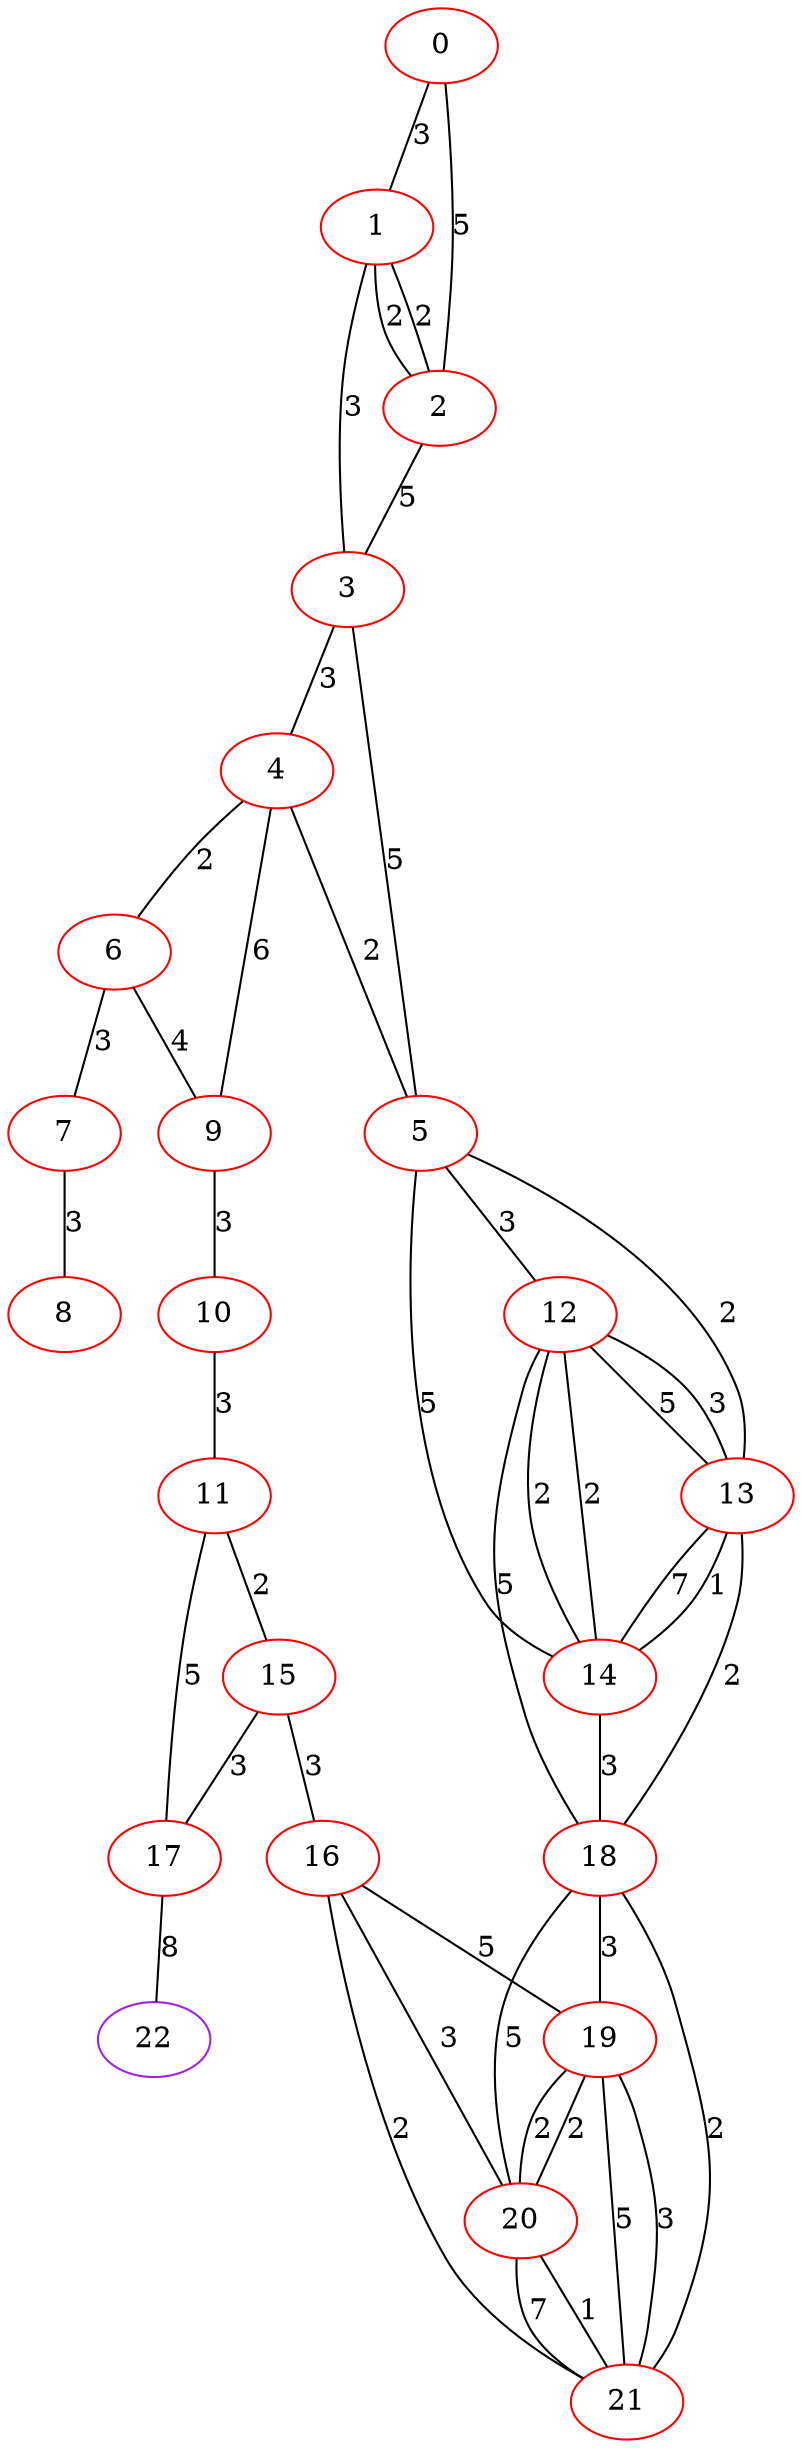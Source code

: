 graph "" {
0 [color=red, weight=1];
1 [color=red, weight=1];
2 [color=red, weight=1];
3 [color=red, weight=1];
4 [color=red, weight=1];
5 [color=red, weight=1];
6 [color=red, weight=1];
7 [color=red, weight=1];
8 [color=red, weight=1];
9 [color=red, weight=1];
10 [color=red, weight=1];
11 [color=red, weight=1];
12 [color=red, weight=1];
13 [color=red, weight=1];
14 [color=red, weight=1];
15 [color=red, weight=1];
16 [color=red, weight=1];
17 [color=red, weight=1];
18 [color=red, weight=1];
19 [color=red, weight=1];
20 [color=red, weight=1];
21 [color=red, weight=1];
22 [color=purple, weight=4];
0 -- 1  [key=0, label=3];
0 -- 2  [key=0, label=5];
1 -- 2  [key=0, label=2];
1 -- 2  [key=1, label=2];
1 -- 3  [key=0, label=3];
2 -- 3  [key=0, label=5];
3 -- 4  [key=0, label=3];
3 -- 5  [key=0, label=5];
4 -- 9  [key=0, label=6];
4 -- 5  [key=0, label=2];
4 -- 6  [key=0, label=2];
5 -- 12  [key=0, label=3];
5 -- 13  [key=0, label=2];
5 -- 14  [key=0, label=5];
6 -- 9  [key=0, label=4];
6 -- 7  [key=0, label=3];
7 -- 8  [key=0, label=3];
9 -- 10  [key=0, label=3];
10 -- 11  [key=0, label=3];
11 -- 17  [key=0, label=5];
11 -- 15  [key=0, label=2];
12 -- 18  [key=0, label=5];
12 -- 14  [key=0, label=2];
12 -- 14  [key=1, label=2];
12 -- 13  [key=0, label=5];
12 -- 13  [key=1, label=3];
13 -- 18  [key=0, label=2];
13 -- 14  [key=0, label=7];
13 -- 14  [key=1, label=1];
14 -- 18  [key=0, label=3];
15 -- 16  [key=0, label=3];
15 -- 17  [key=0, label=3];
16 -- 19  [key=0, label=5];
16 -- 20  [key=0, label=3];
16 -- 21  [key=0, label=2];
17 -- 22  [key=0, label=8];
18 -- 19  [key=0, label=3];
18 -- 20  [key=0, label=5];
18 -- 21  [key=0, label=2];
19 -- 20  [key=0, label=2];
19 -- 20  [key=1, label=2];
19 -- 21  [key=0, label=5];
19 -- 21  [key=1, label=3];
20 -- 21  [key=0, label=7];
20 -- 21  [key=1, label=1];
}
